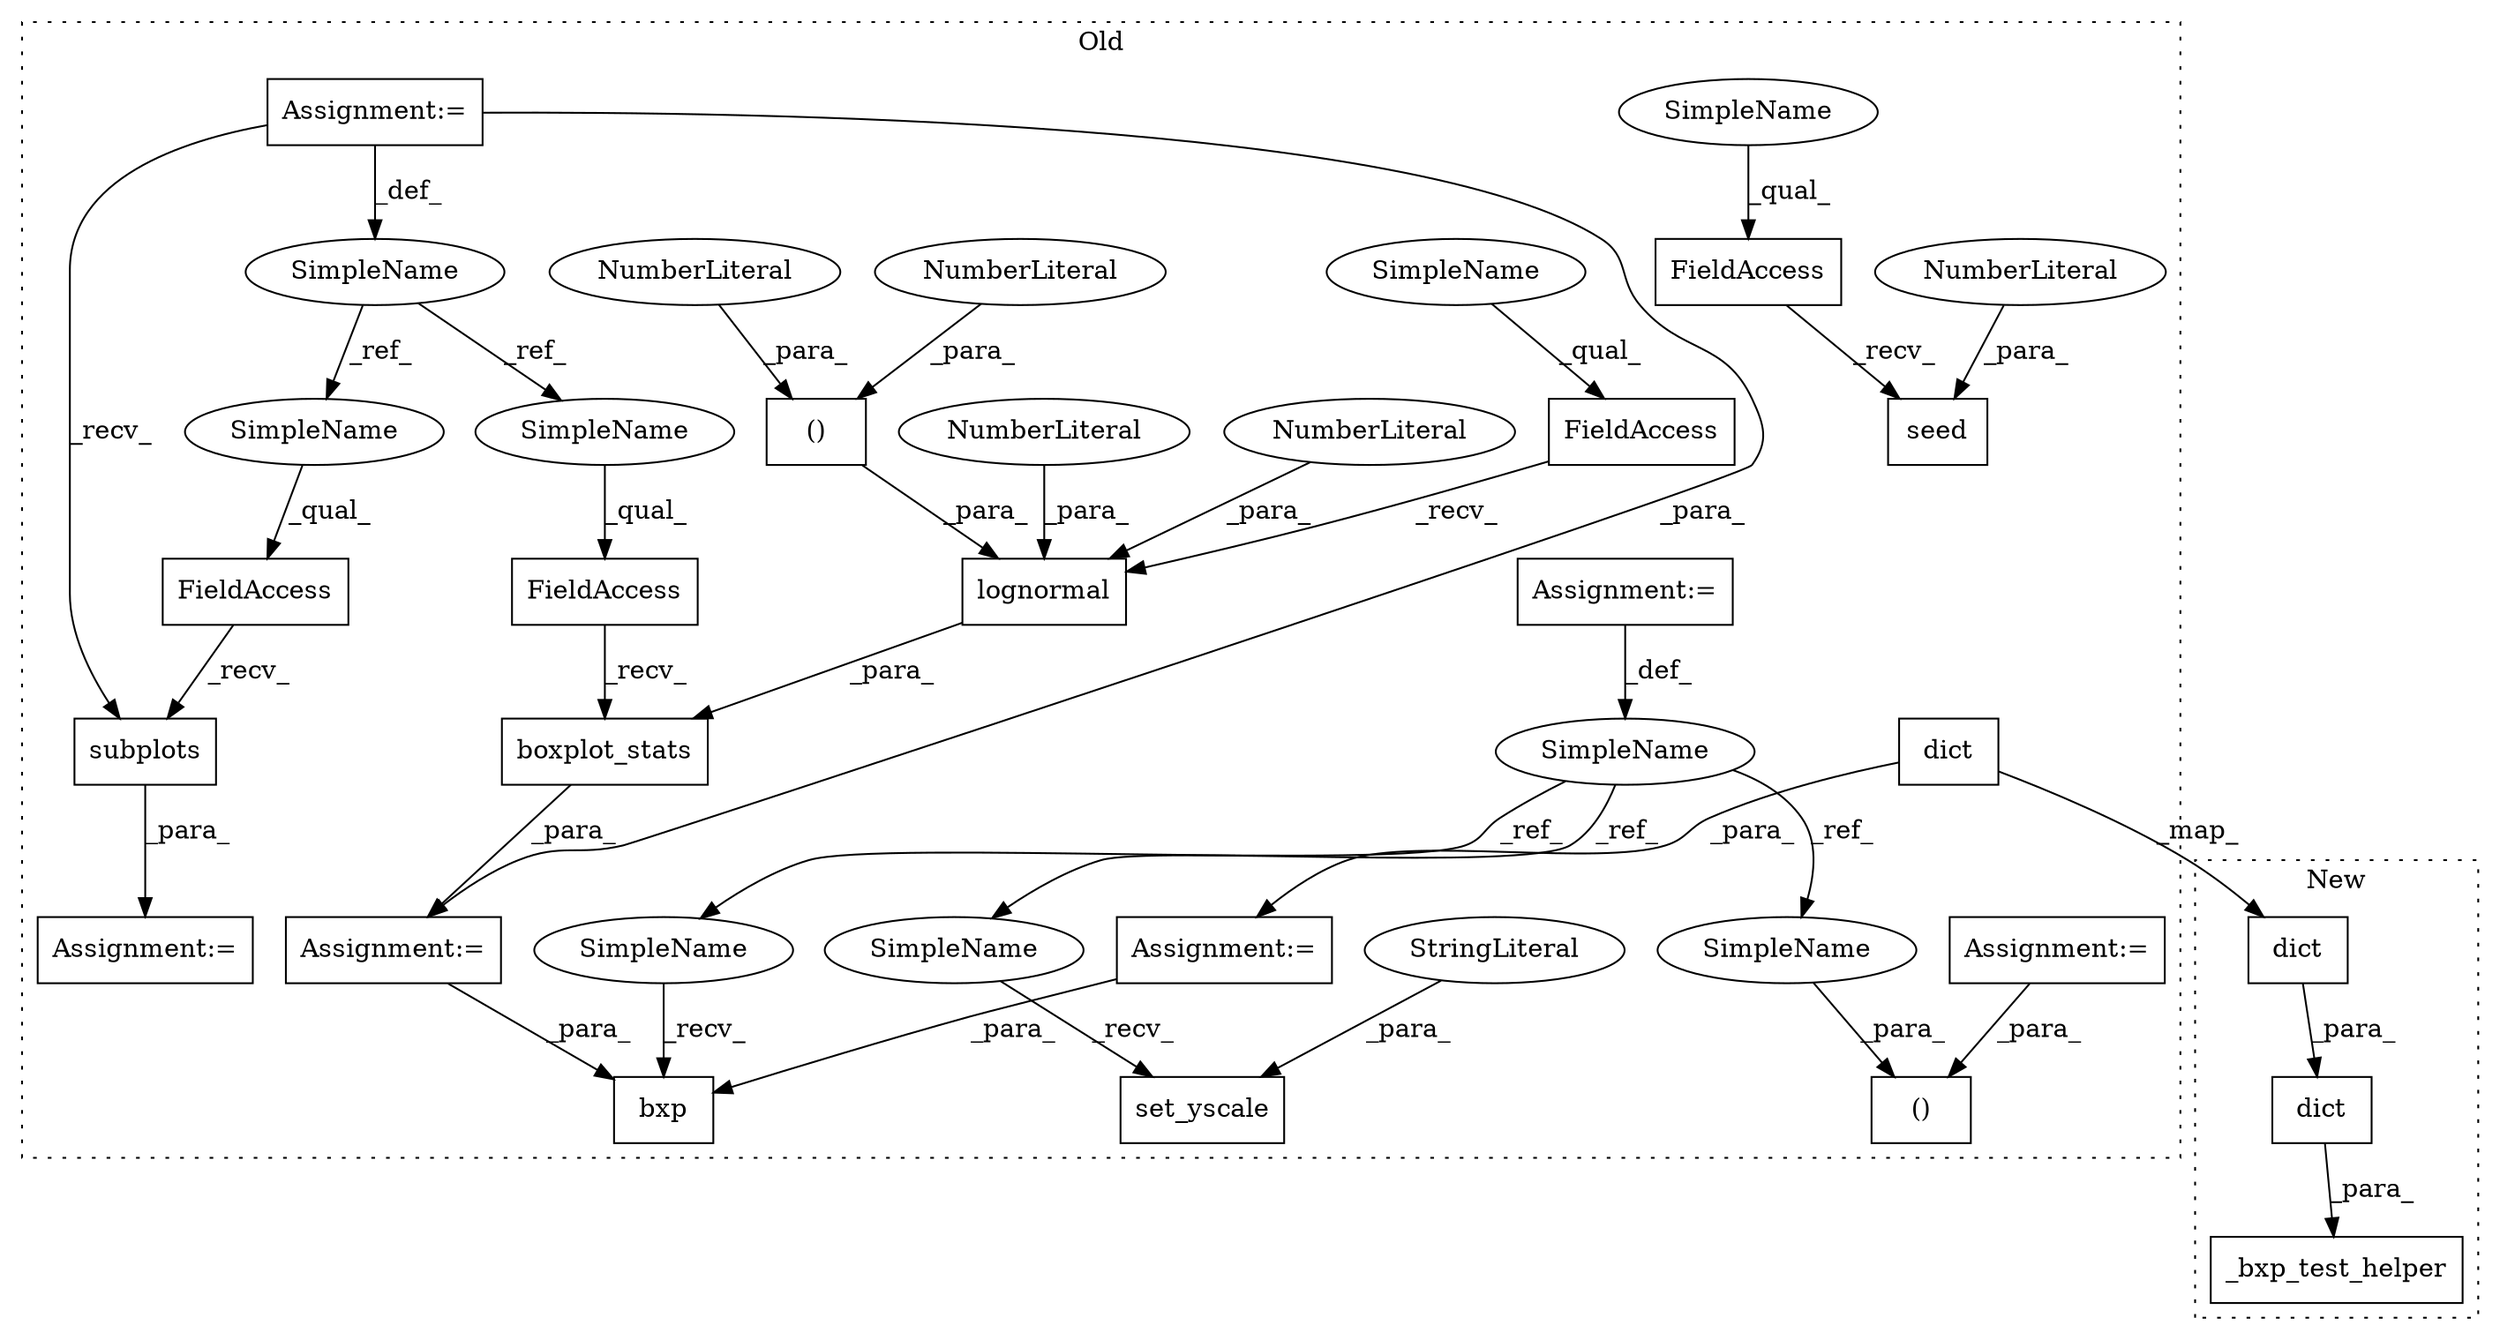 digraph G {
subgraph cluster0 {
1 [label="bxp" a="32" s="70684,70707" l="4,1" shape="box"];
3 [label="()" a="106" s="70534" l="16" shape="box"];
4 [label="NumberLiteral" a="34" s="70549" l="1" shape="ellipse"];
5 [label="lognormal" a="32" s="70510,70550" l="10,2" shape="box"];
6 [label="NumberLiteral" a="34" s="70520" l="4" shape="ellipse"];
7 [label="NumberLiteral" a="34" s="70534" l="2" shape="ellipse"];
8 [label="NumberLiteral" a="34" s="70525" l="3" shape="ellipse"];
9 [label="boxplot_stats" a="32" s="70483,70552" l="14,1" shape="box"];
10 [label="FieldAccess" a="22" s="70497" l="12" shape="box"];
11 [label="FieldAccess" a="22" s="70429" l="12" shape="box"];
12 [label="seed" a="32" s="70442,70450" l="5,1" shape="box"];
13 [label="NumberLiteral" a="34" s="70447" l="3" shape="ellipse"];
14 [label="FieldAccess" a="22" s="70466" l="16" shape="box"];
15 [label="SimpleName" a="42" s="70346" l="10" shape="ellipse"];
16 [label="FieldAccess" a="22" s="70584" l="17" shape="box"];
17 [label="subplots" a="32" s="70602" l="10" shape="box"];
18 [label="SimpleName" a="42" s="70366" l="2" shape="ellipse"];
19 [label="()" a="106" s="70564" l="18" shape="box"];
20 [label="Assignment:=" a="7" s="70366" l="2" shape="box"];
21 [label="Assignment:=" a="7" s="70465" l="1" shape="box"];
22 [label="Assignment:=" a="7" s="70346" l="10" shape="box"];
23 [label="Assignment:=" a="7" s="70582" l="2" shape="box"];
24 [label="Assignment:=" a="7" s="70333" l="3" shape="box"];
26 [label="set_yscale" a="32" s="70621,70637" l="11,1" shape="box"];
27 [label="StringLiteral" a="45" s="70632" l="5" shape="ellipse"];
28 [label="dict" a="32" s="70655,70674" l="5,1" shape="box"];
30 [label="Assignment:=" a="7" s="70654" l="1" shape="box"];
31 [label="SimpleName" a="42" s="70466" l="10" shape="ellipse"];
32 [label="SimpleName" a="42" s="70584" l="10" shape="ellipse"];
33 [label="SimpleName" a="42" s="70429" l="5" shape="ellipse"];
34 [label="SimpleName" a="42" s="70497" l="5" shape="ellipse"];
35 [label="SimpleName" a="42" s="70681" l="2" shape="ellipse"];
36 [label="SimpleName" a="42" s="70580" l="2" shape="ellipse"];
37 [label="SimpleName" a="42" s="70618" l="2" shape="ellipse"];
label = "Old";
style="dotted";
}
subgraph cluster1 {
2 [label="_bxp_test_helper" a="32" s="68977,69020" l="17,1" shape="box"];
25 [label="dict" a="32" s="68994,69019" l="5,1" shape="box"];
29 [label="dict" a="32" s="68999,69018" l="5,1" shape="box"];
label = "New";
style="dotted";
}
3 -> 5 [label="_para_"];
4 -> 3 [label="_para_"];
5 -> 9 [label="_para_"];
6 -> 5 [label="_para_"];
7 -> 3 [label="_para_"];
8 -> 5 [label="_para_"];
9 -> 21 [label="_para_"];
10 -> 5 [label="_recv_"];
11 -> 12 [label="_recv_"];
13 -> 12 [label="_para_"];
14 -> 9 [label="_recv_"];
15 -> 31 [label="_ref_"];
15 -> 32 [label="_ref_"];
16 -> 17 [label="_recv_"];
17 -> 23 [label="_para_"];
18 -> 35 [label="_ref_"];
18 -> 37 [label="_ref_"];
18 -> 36 [label="_ref_"];
20 -> 18 [label="_def_"];
21 -> 1 [label="_para_"];
22 -> 15 [label="_def_"];
22 -> 21 [label="_para_"];
22 -> 17 [label="_recv_"];
24 -> 19 [label="_para_"];
25 -> 2 [label="_para_"];
27 -> 26 [label="_para_"];
28 -> 30 [label="_para_"];
28 -> 29 [label="_map_"];
29 -> 25 [label="_para_"];
30 -> 1 [label="_para_"];
31 -> 14 [label="_qual_"];
32 -> 16 [label="_qual_"];
33 -> 11 [label="_qual_"];
34 -> 10 [label="_qual_"];
35 -> 1 [label="_recv_"];
36 -> 19 [label="_para_"];
37 -> 26 [label="_recv_"];
}